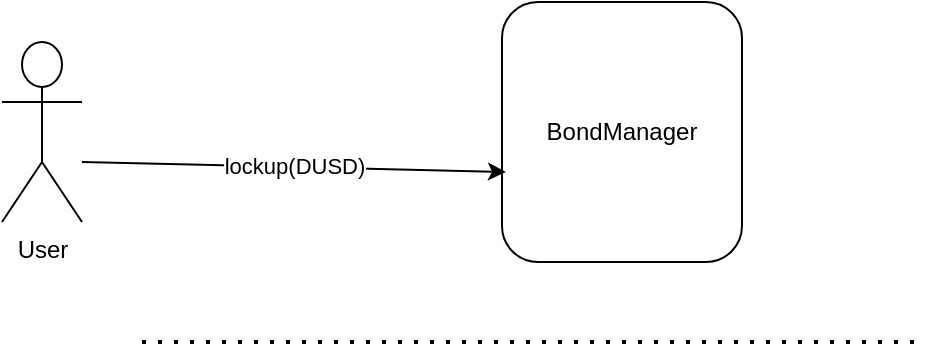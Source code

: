 <mxfile version="22.1.2" type="device">
  <diagram name="Seite-1" id="EAGBq3_gdwCv9xhImYLQ">
    <mxGraphModel dx="993" dy="467" grid="1" gridSize="10" guides="1" tooltips="1" connect="1" arrows="1" fold="1" page="0" pageScale="1" pageWidth="827" pageHeight="1169" math="0" shadow="0">
      <root>
        <mxCell id="0" />
        <mxCell id="1" style="locked=1;" parent="0" />
        <mxCell id="UTods8zQQv5M4IY8JlVN-1" value="User" style="shape=umlActor;verticalLabelPosition=bottom;verticalAlign=top;html=1;outlineConnect=0;" vertex="1" parent="1">
          <mxGeometry x="140" y="250" width="40" height="90" as="geometry" />
        </mxCell>
        <mxCell id="UTods8zQQv5M4IY8JlVN-5" value="" style="endArrow=none;dashed=1;html=1;dashPattern=1 3;strokeWidth=2;rounded=0;" edge="1" parent="1">
          <mxGeometry width="50" height="50" relative="1" as="geometry">
            <mxPoint x="210" y="400" as="sourcePoint" />
            <mxPoint x="600" y="400" as="targetPoint" />
          </mxGeometry>
        </mxCell>
        <mxCell id="UTods8zQQv5M4IY8JlVN-7" value="BondManager" style="rounded=1;whiteSpace=wrap;html=1;" vertex="1" parent="1">
          <mxGeometry x="390" y="230" width="120" height="130" as="geometry" />
        </mxCell>
        <mxCell id="UTods8zQQv5M4IY8JlVN-19" value="lockup" style="locked=1;" parent="0" />
        <mxCell id="UTods8zQQv5M4IY8JlVN-22" value="lockup(DUSD)" style="endArrow=classic;html=1;rounded=0;entryX=0.016;entryY=0.654;entryDx=0;entryDy=0;entryPerimeter=0;" edge="1" parent="UTods8zQQv5M4IY8JlVN-19">
          <mxGeometry width="50" height="50" relative="1" as="geometry">
            <mxPoint x="180" y="310" as="sourcePoint" />
            <mxPoint x="392" y="315" as="targetPoint" />
          </mxGeometry>
        </mxCell>
        <mxCell id="UTods8zQQv5M4IY8JlVN-20" value="NFT" style="locked=1;" parent="0" visible="0" />
        <mxCell id="UTods8zQQv5M4IY8JlVN-23" value="Bond (NFT)" style="sketch=0;pointerEvents=1;shadow=0;dashed=0;html=1;strokeColor=none;labelPosition=center;verticalLabelPosition=bottom;verticalAlign=top;align=center;fillColor=#505050;shape=mxgraph.mscae.intune.intune_certificate_profiles" vertex="1" parent="UTods8zQQv5M4IY8JlVN-20">
          <mxGeometry x="270" y="190" width="60" height="70" as="geometry" />
        </mxCell>
        <mxCell id="UTods8zQQv5M4IY8JlVN-24" value="" style="endArrow=classic;html=1;rounded=0;exitX=-0.017;exitY=0.415;exitDx=0;exitDy=0;exitPerimeter=0;" edge="1" parent="UTods8zQQv5M4IY8JlVN-20">
          <mxGeometry width="50" height="50" relative="1" as="geometry">
            <mxPoint x="388" y="284" as="sourcePoint" />
            <mxPoint x="190" y="290" as="targetPoint" />
          </mxGeometry>
        </mxCell>
        <mxCell id="UTods8zQQv5M4IY8JlVN-25" value="native Bot" style="locked=1;" parent="0" visible="0" />
        <mxCell id="UTods8zQQv5M4IY8JlVN-26" value="" style="sketch=0;outlineConnect=0;fontColor=#232F3E;gradientColor=none;fillColor=#000000;strokeColor=none;dashed=0;verticalLabelPosition=bottom;verticalAlign=top;align=center;html=1;fontSize=12;fontStyle=0;aspect=fixed;pointerEvents=1;shape=mxgraph.aws4.waf_bot;" vertex="1" parent="UTods8zQQv5M4IY8JlVN-25">
          <mxGeometry x="170" y="440" width="90" height="90" as="geometry" />
        </mxCell>
        <mxCell id="UTods8zQQv5M4IY8JlVN-27" value="DUSD-DFI&lt;br&gt;(on native DEX)" style="rounded=1;whiteSpace=wrap;html=1;" vertex="1" parent="UTods8zQQv5M4IY8JlVN-25">
          <mxGeometry x="390" y="430" width="120" height="60" as="geometry" />
        </mxCell>
        <mxCell id="UTods8zQQv5M4IY8JlVN-28" value="&quot;unused&quot; blockrewards&lt;br&gt;12 DFI/block" style="endArrow=classic;html=1;rounded=0;" edge="1" parent="UTods8zQQv5M4IY8JlVN-25" target="UTods8zQQv5M4IY8JlVN-26">
          <mxGeometry width="50" height="50" relative="1" as="geometry">
            <mxPoint x="420" y="570" as="sourcePoint" />
            <mxPoint x="440" y="400" as="targetPoint" />
          </mxGeometry>
        </mxCell>
        <mxCell id="UTods8zQQv5M4IY8JlVN-21" value="rewards" style="locked=1;" parent="0" visible="0" />
        <mxCell id="UTods8zQQv5M4IY8JlVN-29" value="" style="endArrow=classic;html=1;rounded=0;exitX=0;exitY=0.5;exitDx=0;exitDy=0;" edge="1" parent="UTods8zQQv5M4IY8JlVN-21">
          <mxGeometry width="50" height="50" relative="1" as="geometry">
            <mxPoint x="390" y="460" as="sourcePoint" />
            <mxPoint x="263" y="477" as="targetPoint" />
          </mxGeometry>
        </mxCell>
        <mxCell id="UTods8zQQv5M4IY8JlVN-30" value="swap DFI-&amp;gt;DUSD" style="endArrow=classic;html=1;rounded=0;labelBorderColor=none;" edge="1" parent="UTods8zQQv5M4IY8JlVN-21">
          <mxGeometry x="0.105" y="9" width="50" height="50" relative="1" as="geometry">
            <mxPoint x="261" y="492" as="sourcePoint" />
            <mxPoint x="390" y="470.159" as="targetPoint" />
            <mxPoint as="offset" />
          </mxGeometry>
        </mxCell>
        <mxCell id="UTods8zQQv5M4IY8JlVN-31" value="addRewards()" style="endArrow=classic;html=1;rounded=0;entryX=0.005;entryY=0.851;entryDx=0;entryDy=0;entryPerimeter=0;" edge="1" parent="UTods8zQQv5M4IY8JlVN-21">
          <mxGeometry x="0.47" y="1" width="50" height="50" relative="1" as="geometry">
            <mxPoint x="256" y="456" as="sourcePoint" />
            <mxPoint x="391" y="341" as="targetPoint" />
            <Array as="points">
              <mxPoint x="256" y="340" />
            </Array>
            <mxPoint as="offset" />
          </mxGeometry>
        </mxCell>
        <mxCell id="UTods8zQQv5M4IY8JlVN-32" value="Transfer DUSD to DMC" style="text;html=1;strokeColor=none;fillColor=none;align=center;verticalAlign=middle;whiteSpace=wrap;rounded=0;labelBackgroundColor=default;" vertex="1" parent="UTods8zQQv5M4IY8JlVN-21">
          <mxGeometry x="207" y="383" width="90" height="30" as="geometry" />
        </mxCell>
        <mxCell id="UTods8zQQv5M4IY8JlVN-33" value="investments in SC" style="locked=1;" parent="0" visible="0" />
        <mxCell id="UTods8zQQv5M4IY8JlVN-91" value="BondManager" style="rounded=1;whiteSpace=wrap;html=1;verticalAlign=top;fontStyle=1;fontSize=15;" vertex="1" parent="UTods8zQQv5M4IY8JlVN-33">
          <mxGeometry x="750" y="140" width="410" height="400" as="geometry" />
        </mxCell>
        <mxCell id="UTods8zQQv5M4IY8JlVN-35" value="" style="sketch=0;pointerEvents=1;shadow=0;dashed=0;html=1;strokeColor=none;labelPosition=center;verticalLabelPosition=bottom;verticalAlign=top;align=center;fillColor=#505050;shape=mxgraph.mscae.intune.intune_certificate_profiles" vertex="1" parent="UTods8zQQv5M4IY8JlVN-33">
          <mxGeometry x="800" y="210" width="40" height="50" as="geometry" />
        </mxCell>
        <mxCell id="UTods8zQQv5M4IY8JlVN-36" value="List of all investments" style="text;html=1;strokeColor=none;fillColor=none;align=center;verticalAlign=middle;whiteSpace=wrap;rounded=0;" vertex="1" parent="UTods8zQQv5M4IY8JlVN-33">
          <mxGeometry x="767" y="180" width="133" height="30" as="geometry" />
        </mxCell>
        <mxCell id="UTods8zQQv5M4IY8JlVN-40" value="" style="endArrow=none;dashed=1;html=1;dashPattern=1 3;strokeWidth=2;rounded=0;" edge="1" parent="UTods8zQQv5M4IY8JlVN-33">
          <mxGeometry width="50" height="50" relative="1" as="geometry">
            <mxPoint x="824.76" y="450" as="sourcePoint" />
            <mxPoint x="824.76" y="400" as="targetPoint" />
          </mxGeometry>
        </mxCell>
        <mxCell id="UTods8zQQv5M4IY8JlVN-42" value="" style="sketch=0;pointerEvents=1;shadow=0;dashed=0;html=1;strokeColor=none;labelPosition=center;verticalLabelPosition=bottom;verticalAlign=top;align=center;fillColor=#505050;shape=mxgraph.mscae.intune.intune_certificate_profiles" vertex="1" parent="UTods8zQQv5M4IY8JlVN-33">
          <mxGeometry x="800" y="270" width="40" height="50" as="geometry" />
        </mxCell>
        <mxCell id="UTods8zQQv5M4IY8JlVN-43" value="" style="sketch=0;pointerEvents=1;shadow=0;dashed=0;html=1;strokeColor=none;labelPosition=center;verticalLabelPosition=bottom;verticalAlign=top;align=center;fillColor=#505050;shape=mxgraph.mscae.intune.intune_certificate_profiles" vertex="1" parent="UTods8zQQv5M4IY8JlVN-33">
          <mxGeometry x="800" y="330" width="40" height="50" as="geometry" />
        </mxCell>
        <mxCell id="UTods8zQQv5M4IY8JlVN-46" value="TotalValueLocked" style="text;html=1;strokeColor=none;fillColor=none;align=center;verticalAlign=middle;whiteSpace=wrap;rounded=0;" vertex="1" parent="UTods8zQQv5M4IY8JlVN-33">
          <mxGeometry x="960" y="180" width="120" height="30" as="geometry" />
        </mxCell>
        <mxCell id="UTods8zQQv5M4IY8JlVN-48" value="TVL" style="locked=1;" parent="0" visible="0" />
        <mxCell id="UTods8zQQv5M4IY8JlVN-49" value="55 DUSD&lt;br&gt;until 2025-01-11" style="text;html=1;strokeColor=none;fillColor=none;align=left;verticalAlign=middle;whiteSpace=wrap;rounded=0;fontSize=10;" vertex="1" parent="UTods8zQQv5M4IY8JlVN-48">
          <mxGeometry x="840" y="210" width="90" height="20" as="geometry" />
        </mxCell>
        <mxCell id="UTods8zQQv5M4IY8JlVN-50" value="145 DUSD&lt;br&gt;until 2025-01-12" style="text;html=1;strokeColor=none;fillColor=none;align=left;verticalAlign=middle;whiteSpace=wrap;rounded=0;fontSize=10;" vertex="1" parent="UTods8zQQv5M4IY8JlVN-48">
          <mxGeometry x="840" y="270" width="90" height="20" as="geometry" />
        </mxCell>
        <mxCell id="UTods8zQQv5M4IY8JlVN-51" value="99800 DUSD&lt;br&gt;until 2025-01-13" style="text;html=1;strokeColor=none;fillColor=none;align=left;verticalAlign=middle;whiteSpace=wrap;rounded=0;fontSize=10;" vertex="1" parent="UTods8zQQv5M4IY8JlVN-48">
          <mxGeometry x="840" y="330" width="90" height="20" as="geometry" />
        </mxCell>
        <mxCell id="UTods8zQQv5M4IY8JlVN-52" value="100000 DUSD" style="text;html=1;strokeColor=none;fillColor=none;align=center;verticalAlign=middle;whiteSpace=wrap;rounded=0;fontSize=10;" vertex="1" parent="UTods8zQQv5M4IY8JlVN-48">
          <mxGeometry x="975" y="200" width="90" height="30" as="geometry" />
        </mxCell>
        <mxCell id="UTods8zQQv5M4IY8JlVN-53" value="rewardsPerDeposit" style="locked=1;" parent="0" visible="0" />
        <mxCell id="UTods8zQQv5M4IY8JlVN-54" value="RewardsPerDeposit" style="text;html=1;strokeColor=none;fillColor=none;align=center;verticalAlign=middle;whiteSpace=wrap;rounded=0;" vertex="1" parent="UTods8zQQv5M4IY8JlVN-53">
          <mxGeometry x="960" y="260" width="120" height="30" as="geometry" />
        </mxCell>
        <mxCell id="UTods8zQQv5M4IY8JlVN-55" value="0 DUSD/Deposit" style="text;html=1;strokeColor=none;fillColor=none;align=center;verticalAlign=middle;whiteSpace=wrap;rounded=0;fontSize=10;" vertex="1" parent="UTods8zQQv5M4IY8JlVN-53">
          <mxGeometry x="975" y="280" width="90" height="30" as="geometry" />
        </mxCell>
        <mxCell id="UTods8zQQv5M4IY8JlVN-56" value="0 DUSD/Deposit&lt;br&gt;" style="text;html=1;strokeColor=none;fillColor=none;align=left;verticalAlign=middle;whiteSpace=wrap;rounded=0;fontSize=10;" vertex="1" parent="UTods8zQQv5M4IY8JlVN-53">
          <mxGeometry x="840" y="230" width="90" height="30" as="geometry" />
        </mxCell>
        <mxCell id="UTods8zQQv5M4IY8JlVN-57" value="0 DUSD/Deposit&lt;br&gt;" style="text;html=1;strokeColor=none;fillColor=none;align=left;verticalAlign=middle;whiteSpace=wrap;rounded=0;fontSize=10;" vertex="1" parent="UTods8zQQv5M4IY8JlVN-53">
          <mxGeometry x="840" y="290" width="90" height="30" as="geometry" />
        </mxCell>
        <mxCell id="UTods8zQQv5M4IY8JlVN-58" value="0 DUSD/Deposit&lt;br&gt;" style="text;html=1;strokeColor=none;fillColor=none;align=left;verticalAlign=middle;whiteSpace=wrap;rounded=0;fontSize=10;" vertex="1" parent="UTods8zQQv5M4IY8JlVN-53">
          <mxGeometry x="840" y="350" width="90" height="30" as="geometry" />
        </mxCell>
        <mxCell id="UTods8zQQv5M4IY8JlVN-60" value="new Rewards" style="locked=1;" parent="0" visible="0" />
        <mxCell id="UTods8zQQv5M4IY8JlVN-61" value="new Rewards: 1000 DUSD" style="text;html=1;strokeColor=none;fillColor=none;align=center;verticalAlign=middle;whiteSpace=wrap;rounded=0;labelBackgroundColor=default;" vertex="1" parent="UTods8zQQv5M4IY8JlVN-60">
          <mxGeometry x="1120" y="270" width="150" height="30" as="geometry" />
        </mxCell>
        <mxCell id="UTods8zQQv5M4IY8JlVN-63" value="" style="endArrow=classic;html=1;rounded=0;entryX=1.039;entryY=0.689;entryDx=0;entryDy=0;entryPerimeter=0;" edge="1" parent="UTods8zQQv5M4IY8JlVN-60" target="UTods8zQQv5M4IY8JlVN-55">
          <mxGeometry width="50" height="50" relative="1" as="geometry">
            <mxPoint x="1305" y="300" as="sourcePoint" />
            <mxPoint x="1125" y="300" as="targetPoint" />
          </mxGeometry>
        </mxCell>
        <mxCell id="UTods8zQQv5M4IY8JlVN-75" value="0.01 DUSD/Deposit" style="text;html=1;strokeColor=none;fillColor=none;align=center;verticalAlign=middle;whiteSpace=wrap;rounded=0;fontSize=10;labelBackgroundColor=default;" vertex="1" parent="UTods8zQQv5M4IY8JlVN-60">
          <mxGeometry x="960" y="280" width="120" height="30" as="geometry" />
        </mxCell>
        <mxCell id="UTods8zQQv5M4IY8JlVN-64" value="new rew/deposit" style="locked=1;" parent="0" visible="0" />
        <mxCell id="UTods8zQQv5M4IY8JlVN-66" value="available rewards on batch 2:&lt;br&gt;145 * 0.01 = 1.45 DUSD" style="text;html=1;strokeColor=none;fillColor=none;align=center;verticalAlign=middle;whiteSpace=wrap;rounded=0;" vertex="1" parent="UTods8zQQv5M4IY8JlVN-64">
          <mxGeometry x="990" y="370" width="170" height="50" as="geometry" />
        </mxCell>
        <mxCell id="UTods8zQQv5M4IY8JlVN-67" value="" style="endArrow=classic;html=1;rounded=0;" edge="1" parent="UTods8zQQv5M4IY8JlVN-64">
          <mxGeometry width="50" height="50" relative="1" as="geometry">
            <mxPoint x="919" y="287" as="sourcePoint" />
            <mxPoint x="996" y="402" as="targetPoint" />
          </mxGeometry>
        </mxCell>
        <mxCell id="UTods8zQQv5M4IY8JlVN-68" value="" style="endArrow=classic;html=1;rounded=0;" edge="1" parent="UTods8zQQv5M4IY8JlVN-64">
          <mxGeometry width="50" height="50" relative="1" as="geometry">
            <mxPoint x="1018" y="301" as="sourcePoint" />
            <mxPoint x="1049" y="377" as="targetPoint" />
          </mxGeometry>
        </mxCell>
        <mxCell id="UTods8zQQv5M4IY8JlVN-69" value="neues deposit" style="locked=1;" parent="0" visible="0" />
        <mxCell id="UTods8zQQv5M4IY8JlVN-70" value="" style="sketch=0;pointerEvents=1;shadow=0;dashed=0;html=1;strokeColor=none;labelPosition=center;verticalLabelPosition=bottom;verticalAlign=top;align=center;fillColor=#505050;shape=mxgraph.mscae.intune.intune_certificate_profiles;labelBackgroundColor=default;" vertex="1" parent="UTods8zQQv5M4IY8JlVN-69">
          <mxGeometry x="800" y="390" width="40" height="50" as="geometry" />
        </mxCell>
        <mxCell id="UTods8zQQv5M4IY8JlVN-71" value="100000 DUSD&lt;br&gt;until 2025-01-13" style="text;html=1;strokeColor=none;fillColor=none;align=left;verticalAlign=middle;whiteSpace=wrap;rounded=0;fontSize=10;" vertex="1" parent="UTods8zQQv5M4IY8JlVN-69">
          <mxGeometry x="840" y="390" width="90" height="20" as="geometry" />
        </mxCell>
        <mxCell id="UTods8zQQv5M4IY8JlVN-72" value="0.01 DUSD/Deposit&lt;br&gt;" style="text;html=1;strokeColor=none;fillColor=none;align=left;verticalAlign=middle;whiteSpace=wrap;rounded=0;fontSize=10;" vertex="1" parent="UTods8zQQv5M4IY8JlVN-69">
          <mxGeometry x="840" y="410" width="100" height="30" as="geometry" />
        </mxCell>
        <mxCell id="UTods8zQQv5M4IY8JlVN-73" value="0.01 DUSD/Deposit" style="text;html=1;strokeColor=none;fillColor=none;align=center;verticalAlign=middle;whiteSpace=wrap;rounded=0;fontSize=10;labelBackgroundColor=default;" vertex="1" parent="UTods8zQQv5M4IY8JlVN-69">
          <mxGeometry x="960" y="280" width="120" height="30" as="geometry" />
        </mxCell>
        <mxCell id="UTods8zQQv5M4IY8JlVN-74" value="200000 DUSD" style="text;html=1;strokeColor=none;fillColor=none;align=center;verticalAlign=middle;whiteSpace=wrap;rounded=0;fontSize=10;labelBackgroundColor=default;" vertex="1" parent="UTods8zQQv5M4IY8JlVN-69">
          <mxGeometry x="975" y="200" width="90" height="30" as="geometry" />
        </mxCell>
        <mxCell id="UTods8zQQv5M4IY8JlVN-76" value="new Reward" style="locked=1;" parent="0" visible="0" />
        <mxCell id="UTods8zQQv5M4IY8JlVN-77" value="new Rewards: 1000 DUSD" style="text;html=1;strokeColor=none;fillColor=none;align=center;verticalAlign=middle;whiteSpace=wrap;rounded=0;labelBackgroundColor=default;" vertex="1" parent="UTods8zQQv5M4IY8JlVN-76">
          <mxGeometry x="1110" y="270" width="150" height="30" as="geometry" />
        </mxCell>
        <mxCell id="UTods8zQQv5M4IY8JlVN-78" value="" style="endArrow=classic;html=1;rounded=0;entryX=1.039;entryY=0.689;entryDx=0;entryDy=0;entryPerimeter=0;" edge="1" parent="UTods8zQQv5M4IY8JlVN-76">
          <mxGeometry width="50" height="50" relative="1" as="geometry">
            <mxPoint x="1306" y="300" as="sourcePoint" />
            <mxPoint x="1070" y="301" as="targetPoint" />
          </mxGeometry>
        </mxCell>
        <mxCell id="UTods8zQQv5M4IY8JlVN-79" value="0.015 DUSD/Deposit" style="text;html=1;strokeColor=none;fillColor=none;align=center;verticalAlign=middle;whiteSpace=wrap;rounded=0;fontSize=10;labelBackgroundColor=default;" vertex="1" parent="UTods8zQQv5M4IY8JlVN-76">
          <mxGeometry x="960" y="280" width="120" height="30" as="geometry" />
        </mxCell>
        <mxCell id="UTods8zQQv5M4IY8JlVN-80" value="new batch2" style="locked=1;" parent="0" visible="0" />
        <mxCell id="UTods8zQQv5M4IY8JlVN-81" value="available rewards on batch 2:&lt;br&gt;145 * 0.015 = 2.175 DUSD" style="text;html=1;strokeColor=none;fillColor=none;align=center;verticalAlign=middle;whiteSpace=wrap;rounded=0;" vertex="1" parent="UTods8zQQv5M4IY8JlVN-80">
          <mxGeometry x="990" y="370" width="170" height="50" as="geometry" />
        </mxCell>
        <mxCell id="UTods8zQQv5M4IY8JlVN-82" value="" style="endArrow=classic;html=1;rounded=0;" edge="1" parent="UTods8zQQv5M4IY8JlVN-80">
          <mxGeometry width="50" height="50" relative="1" as="geometry">
            <mxPoint x="919" y="287" as="sourcePoint" />
            <mxPoint x="996" y="402" as="targetPoint" />
          </mxGeometry>
        </mxCell>
        <mxCell id="UTods8zQQv5M4IY8JlVN-83" value="" style="endArrow=classic;html=1;rounded=0;" edge="1" parent="UTods8zQQv5M4IY8JlVN-80">
          <mxGeometry width="50" height="50" relative="1" as="geometry">
            <mxPoint x="1018" y="301" as="sourcePoint" />
            <mxPoint x="1049" y="377" as="targetPoint" />
          </mxGeometry>
        </mxCell>
        <mxCell id="UTods8zQQv5M4IY8JlVN-84" value="new batch 4" style="locked=1;" parent="0" visible="0" />
        <mxCell id="UTods8zQQv5M4IY8JlVN-88" value="available rewards on batch 4:&lt;br&gt;100000 * 0.005 = 500 DUSD" style="text;html=1;strokeColor=none;fillColor=none;align=center;verticalAlign=middle;whiteSpace=wrap;rounded=0;" vertex="1" parent="UTods8zQQv5M4IY8JlVN-84">
          <mxGeometry x="990" y="369" width="170" height="50" as="geometry" />
        </mxCell>
        <mxCell id="UTods8zQQv5M4IY8JlVN-89" value="" style="endArrow=classic;html=1;rounded=0;" edge="1" parent="UTods8zQQv5M4IY8JlVN-84">
          <mxGeometry width="50" height="50" relative="1" as="geometry">
            <mxPoint x="916" y="397" as="sourcePoint" />
            <mxPoint x="988" y="401" as="targetPoint" />
          </mxGeometry>
        </mxCell>
        <mxCell id="UTods8zQQv5M4IY8JlVN-90" value="" style="endArrow=classic;html=1;rounded=0;" edge="1" parent="UTods8zQQv5M4IY8JlVN-84">
          <mxGeometry width="50" height="50" relative="1" as="geometry">
            <mxPoint x="1018" y="300" as="sourcePoint" />
            <mxPoint x="1049" y="376" as="targetPoint" />
          </mxGeometry>
        </mxCell>
      </root>
    </mxGraphModel>
  </diagram>
</mxfile>
